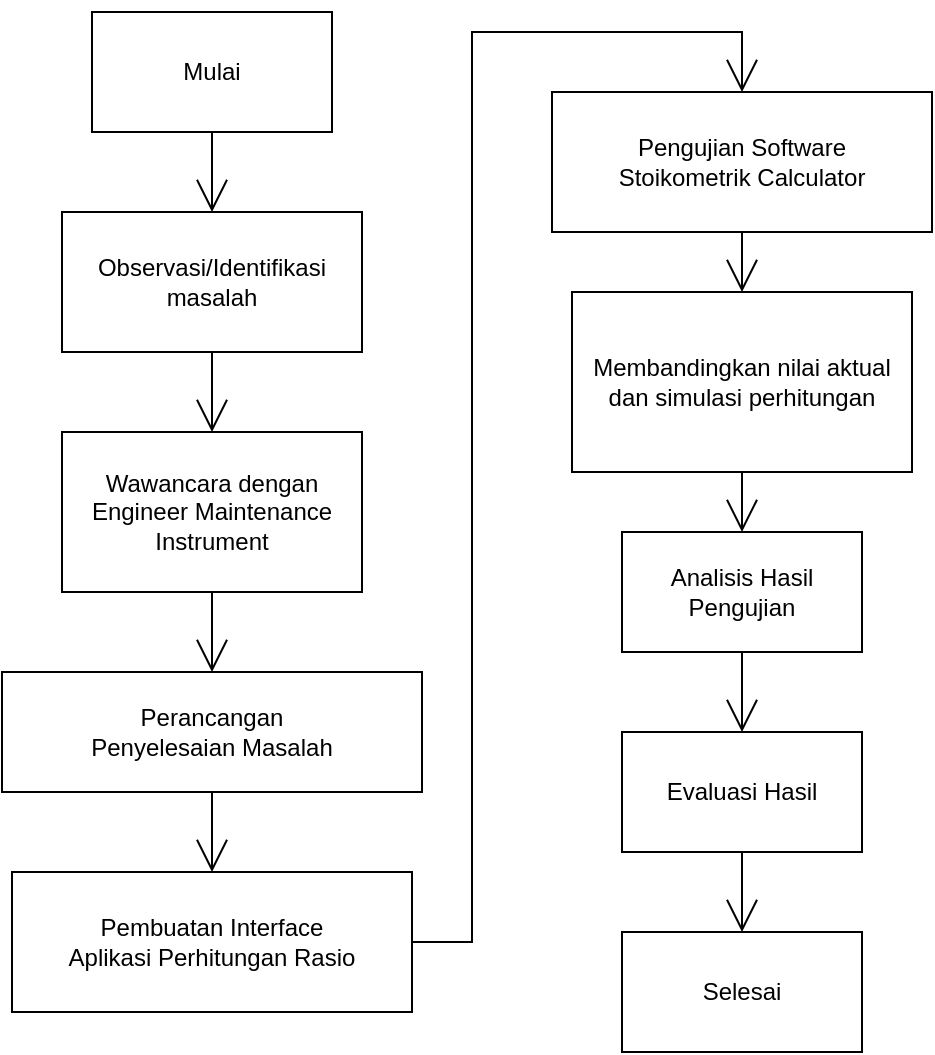 <mxfile version="15.3.4" type="github">
  <diagram id="Ufo-s-5vOb1qWkpKEKgw" name="Page-1">
    <mxGraphModel dx="1210" dy="606" grid="1" gridSize="10" guides="1" tooltips="1" connect="1" arrows="1" fold="1" page="1" pageScale="1" pageWidth="850" pageHeight="1100" math="0" shadow="0">
      <root>
        <mxCell id="0" />
        <mxCell id="1" parent="0" />
        <mxCell id="LFA3Y3XbIRwIa6TQyhG4-19" style="edgeStyle=none;curved=1;rounded=0;orthogonalLoop=1;jettySize=auto;html=1;exitX=0.5;exitY=1;exitDx=0;exitDy=0;entryX=0.5;entryY=0;entryDx=0;entryDy=0;endArrow=open;startSize=14;endSize=14;sourcePerimeterSpacing=8;targetPerimeterSpacing=8;" edge="1" parent="1" source="LFA3Y3XbIRwIa6TQyhG4-1" target="LFA3Y3XbIRwIa6TQyhG4-2">
          <mxGeometry relative="1" as="geometry" />
        </mxCell>
        <mxCell id="LFA3Y3XbIRwIa6TQyhG4-1" value="Mulai" style="rounded=0;whiteSpace=wrap;html=1;hachureGap=4;pointerEvents=0;" vertex="1" parent="1">
          <mxGeometry x="270" y="40" width="120" height="60" as="geometry" />
        </mxCell>
        <mxCell id="LFA3Y3XbIRwIa6TQyhG4-17" style="edgeStyle=none;curved=1;rounded=0;orthogonalLoop=1;jettySize=auto;html=1;exitX=0.5;exitY=1;exitDx=0;exitDy=0;entryX=0.5;entryY=0;entryDx=0;entryDy=0;endArrow=open;startSize=14;endSize=14;sourcePerimeterSpacing=8;targetPerimeterSpacing=8;" edge="1" parent="1" source="LFA3Y3XbIRwIa6TQyhG4-2" target="LFA3Y3XbIRwIa6TQyhG4-3">
          <mxGeometry relative="1" as="geometry" />
        </mxCell>
        <mxCell id="LFA3Y3XbIRwIa6TQyhG4-2" value="Observasi/Identifikasi masalah" style="rounded=0;whiteSpace=wrap;html=1;hachureGap=4;pointerEvents=0;" vertex="1" parent="1">
          <mxGeometry x="255" y="140" width="150" height="70" as="geometry" />
        </mxCell>
        <mxCell id="LFA3Y3XbIRwIa6TQyhG4-20" style="edgeStyle=none;curved=1;rounded=0;orthogonalLoop=1;jettySize=auto;html=1;exitX=0.5;exitY=1;exitDx=0;exitDy=0;entryX=0.5;entryY=0;entryDx=0;entryDy=0;endArrow=open;startSize=14;endSize=14;sourcePerimeterSpacing=8;targetPerimeterSpacing=8;" edge="1" parent="1" source="LFA3Y3XbIRwIa6TQyhG4-3" target="LFA3Y3XbIRwIa6TQyhG4-4">
          <mxGeometry relative="1" as="geometry" />
        </mxCell>
        <mxCell id="LFA3Y3XbIRwIa6TQyhG4-3" value="&lt;div&gt;Wawancara dengan &lt;br&gt;&lt;/div&gt;&lt;div&gt;Engineer Maintenance Instrument&lt;br&gt;&lt;/div&gt;" style="rounded=0;whiteSpace=wrap;html=1;hachureGap=4;pointerEvents=0;" vertex="1" parent="1">
          <mxGeometry x="255" y="250" width="150" height="80" as="geometry" />
        </mxCell>
        <mxCell id="LFA3Y3XbIRwIa6TQyhG4-21" style="edgeStyle=none;curved=1;rounded=0;orthogonalLoop=1;jettySize=auto;html=1;exitX=0.5;exitY=1;exitDx=0;exitDy=0;entryX=0.5;entryY=0;entryDx=0;entryDy=0;endArrow=open;startSize=14;endSize=14;sourcePerimeterSpacing=8;targetPerimeterSpacing=8;" edge="1" parent="1" source="LFA3Y3XbIRwIa6TQyhG4-4" target="LFA3Y3XbIRwIa6TQyhG4-5">
          <mxGeometry relative="1" as="geometry" />
        </mxCell>
        <mxCell id="LFA3Y3XbIRwIa6TQyhG4-4" value="&lt;div&gt;Perancangan&lt;/div&gt;&lt;div&gt;Penyelesaian Masalah&lt;br&gt;&lt;/div&gt;" style="rounded=0;whiteSpace=wrap;html=1;hachureGap=4;pointerEvents=0;" vertex="1" parent="1">
          <mxGeometry x="225" y="370" width="210" height="60" as="geometry" />
        </mxCell>
        <mxCell id="LFA3Y3XbIRwIa6TQyhG4-22" style="edgeStyle=orthogonalEdgeStyle;rounded=0;orthogonalLoop=1;jettySize=auto;html=1;exitX=1;exitY=0.5;exitDx=0;exitDy=0;entryX=0.5;entryY=0;entryDx=0;entryDy=0;endArrow=open;startSize=14;endSize=14;sourcePerimeterSpacing=8;targetPerimeterSpacing=8;" edge="1" parent="1" source="LFA3Y3XbIRwIa6TQyhG4-5" target="LFA3Y3XbIRwIa6TQyhG4-6">
          <mxGeometry relative="1" as="geometry" />
        </mxCell>
        <mxCell id="LFA3Y3XbIRwIa6TQyhG4-5" value="&lt;div&gt;Pembuatan Interface &lt;br&gt;&lt;/div&gt;&lt;div&gt;Aplikasi Perhitungan Rasio&lt;br&gt;&lt;/div&gt;" style="rounded=0;whiteSpace=wrap;html=1;hachureGap=4;pointerEvents=0;" vertex="1" parent="1">
          <mxGeometry x="230" y="470" width="200" height="70" as="geometry" />
        </mxCell>
        <mxCell id="LFA3Y3XbIRwIa6TQyhG4-24" style="edgeStyle=orthogonalEdgeStyle;rounded=0;orthogonalLoop=1;jettySize=auto;html=1;exitX=0.5;exitY=1;exitDx=0;exitDy=0;entryX=0.5;entryY=0;entryDx=0;entryDy=0;endArrow=open;startSize=14;endSize=14;sourcePerimeterSpacing=8;targetPerimeterSpacing=8;" edge="1" parent="1" source="LFA3Y3XbIRwIa6TQyhG4-6" target="LFA3Y3XbIRwIa6TQyhG4-9">
          <mxGeometry relative="1" as="geometry" />
        </mxCell>
        <mxCell id="LFA3Y3XbIRwIa6TQyhG4-6" value="&lt;div&gt;Pengujian Software&lt;/div&gt;&lt;div&gt;Stoikometrik Calculator&lt;br&gt;&lt;/div&gt;" style="rounded=0;whiteSpace=wrap;html=1;hachureGap=4;pointerEvents=0;" vertex="1" parent="1">
          <mxGeometry x="500" y="80" width="190" height="70" as="geometry" />
        </mxCell>
        <mxCell id="LFA3Y3XbIRwIa6TQyhG4-26" style="edgeStyle=orthogonalEdgeStyle;rounded=0;orthogonalLoop=1;jettySize=auto;html=1;exitX=0.5;exitY=1;exitDx=0;exitDy=0;entryX=0.5;entryY=0;entryDx=0;entryDy=0;endArrow=open;startSize=14;endSize=14;sourcePerimeterSpacing=8;targetPerimeterSpacing=8;" edge="1" parent="1" source="LFA3Y3XbIRwIa6TQyhG4-7" target="LFA3Y3XbIRwIa6TQyhG4-8">
          <mxGeometry relative="1" as="geometry" />
        </mxCell>
        <mxCell id="LFA3Y3XbIRwIa6TQyhG4-7" value="Analisis Hasil Pengujian" style="rounded=0;whiteSpace=wrap;html=1;hachureGap=4;pointerEvents=0;" vertex="1" parent="1">
          <mxGeometry x="535" y="300" width="120" height="60" as="geometry" />
        </mxCell>
        <mxCell id="LFA3Y3XbIRwIa6TQyhG4-28" style="edgeStyle=orthogonalEdgeStyle;rounded=0;orthogonalLoop=1;jettySize=auto;html=1;exitX=0.5;exitY=1;exitDx=0;exitDy=0;entryX=0.5;entryY=0;entryDx=0;entryDy=0;endArrow=open;startSize=14;endSize=14;sourcePerimeterSpacing=8;targetPerimeterSpacing=8;" edge="1" parent="1" source="LFA3Y3XbIRwIa6TQyhG4-8" target="LFA3Y3XbIRwIa6TQyhG4-27">
          <mxGeometry relative="1" as="geometry" />
        </mxCell>
        <mxCell id="LFA3Y3XbIRwIa6TQyhG4-8" value="Evaluasi Hasil" style="rounded=0;whiteSpace=wrap;html=1;hachureGap=4;pointerEvents=0;" vertex="1" parent="1">
          <mxGeometry x="535" y="400" width="120" height="60" as="geometry" />
        </mxCell>
        <mxCell id="LFA3Y3XbIRwIa6TQyhG4-25" style="edgeStyle=orthogonalEdgeStyle;rounded=0;orthogonalLoop=1;jettySize=auto;html=1;exitX=0.5;exitY=1;exitDx=0;exitDy=0;entryX=0.5;entryY=0;entryDx=0;entryDy=0;endArrow=open;startSize=14;endSize=14;sourcePerimeterSpacing=8;targetPerimeterSpacing=8;" edge="1" parent="1" source="LFA3Y3XbIRwIa6TQyhG4-9" target="LFA3Y3XbIRwIa6TQyhG4-7">
          <mxGeometry relative="1" as="geometry" />
        </mxCell>
        <mxCell id="LFA3Y3XbIRwIa6TQyhG4-9" value="Membandingkan nilai aktual dan simulasi perhitungan " style="rounded=0;whiteSpace=wrap;html=1;hachureGap=4;pointerEvents=0;" vertex="1" parent="1">
          <mxGeometry x="510" y="180" width="170" height="90" as="geometry" />
        </mxCell>
        <mxCell id="LFA3Y3XbIRwIa6TQyhG4-27" value="Selesai" style="rounded=0;whiteSpace=wrap;html=1;hachureGap=4;pointerEvents=0;" vertex="1" parent="1">
          <mxGeometry x="535" y="500" width="120" height="60" as="geometry" />
        </mxCell>
      </root>
    </mxGraphModel>
  </diagram>
</mxfile>
